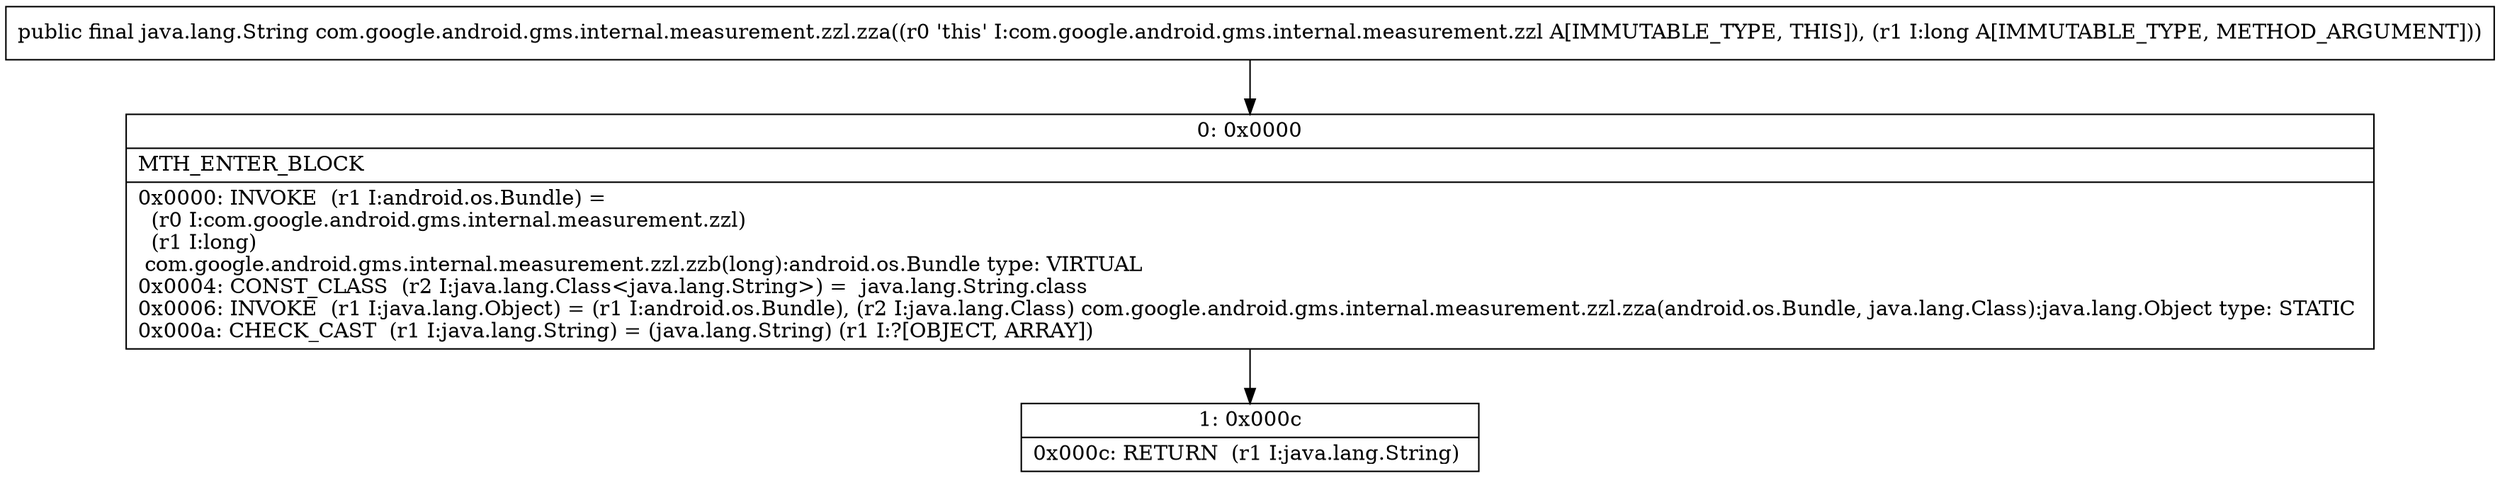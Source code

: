 digraph "CFG forcom.google.android.gms.internal.measurement.zzl.zza(J)Ljava\/lang\/String;" {
Node_0 [shape=record,label="{0\:\ 0x0000|MTH_ENTER_BLOCK\l|0x0000: INVOKE  (r1 I:android.os.Bundle) = \l  (r0 I:com.google.android.gms.internal.measurement.zzl)\l  (r1 I:long)\l com.google.android.gms.internal.measurement.zzl.zzb(long):android.os.Bundle type: VIRTUAL \l0x0004: CONST_CLASS  (r2 I:java.lang.Class\<java.lang.String\>) =  java.lang.String.class \l0x0006: INVOKE  (r1 I:java.lang.Object) = (r1 I:android.os.Bundle), (r2 I:java.lang.Class) com.google.android.gms.internal.measurement.zzl.zza(android.os.Bundle, java.lang.Class):java.lang.Object type: STATIC \l0x000a: CHECK_CAST  (r1 I:java.lang.String) = (java.lang.String) (r1 I:?[OBJECT, ARRAY]) \l}"];
Node_1 [shape=record,label="{1\:\ 0x000c|0x000c: RETURN  (r1 I:java.lang.String) \l}"];
MethodNode[shape=record,label="{public final java.lang.String com.google.android.gms.internal.measurement.zzl.zza((r0 'this' I:com.google.android.gms.internal.measurement.zzl A[IMMUTABLE_TYPE, THIS]), (r1 I:long A[IMMUTABLE_TYPE, METHOD_ARGUMENT])) }"];
MethodNode -> Node_0;
Node_0 -> Node_1;
}

